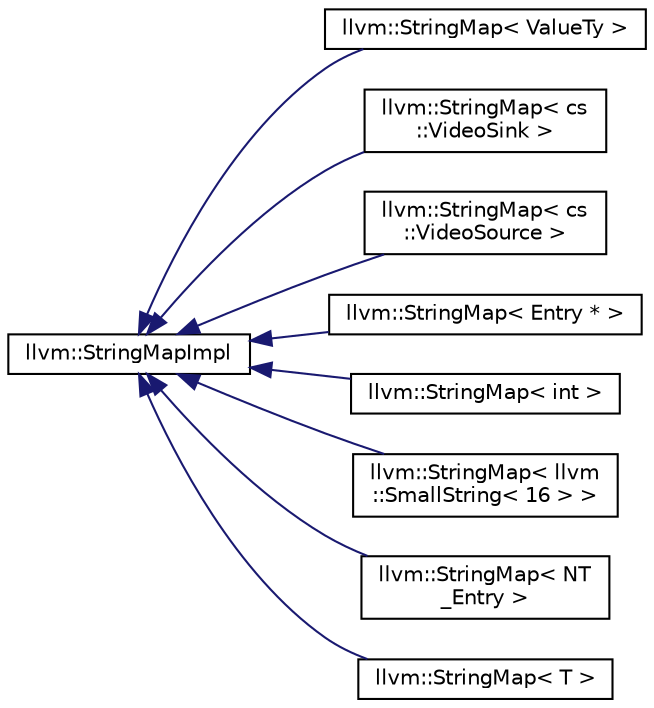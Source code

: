 digraph "Graphical Class Hierarchy"
{
  edge [fontname="Helvetica",fontsize="10",labelfontname="Helvetica",labelfontsize="10"];
  node [fontname="Helvetica",fontsize="10",shape=record];
  rankdir="LR";
  Node1 [label="llvm::StringMapImpl",height=0.2,width=0.4,color="black", fillcolor="white", style="filled",URL="$classllvm_1_1StringMapImpl.html",tooltip="StringMapImpl - This is the base class of StringMap that is shared among all of its instantiations..."];
  Node1 -> Node2 [dir="back",color="midnightblue",fontsize="10",style="solid",fontname="Helvetica"];
  Node2 [label="llvm::StringMap\< ValueTy \>",height=0.2,width=0.4,color="black", fillcolor="white", style="filled",URL="$classllvm_1_1StringMap.html",tooltip="StringMap - This is an unconventional map that is specialized for handling keys that are \"strings\"..."];
  Node1 -> Node3 [dir="back",color="midnightblue",fontsize="10",style="solid",fontname="Helvetica"];
  Node3 [label="llvm::StringMap\< cs\l::VideoSink \>",height=0.2,width=0.4,color="black", fillcolor="white", style="filled",URL="$classllvm_1_1StringMap.html"];
  Node1 -> Node4 [dir="back",color="midnightblue",fontsize="10",style="solid",fontname="Helvetica"];
  Node4 [label="llvm::StringMap\< cs\l::VideoSource \>",height=0.2,width=0.4,color="black", fillcolor="white", style="filled",URL="$classllvm_1_1StringMap.html"];
  Node1 -> Node5 [dir="back",color="midnightblue",fontsize="10",style="solid",fontname="Helvetica"];
  Node5 [label="llvm::StringMap\< Entry * \>",height=0.2,width=0.4,color="black", fillcolor="white", style="filled",URL="$classllvm_1_1StringMap.html"];
  Node1 -> Node6 [dir="back",color="midnightblue",fontsize="10",style="solid",fontname="Helvetica"];
  Node6 [label="llvm::StringMap\< int \>",height=0.2,width=0.4,color="black", fillcolor="white", style="filled",URL="$classllvm_1_1StringMap.html"];
  Node1 -> Node7 [dir="back",color="midnightblue",fontsize="10",style="solid",fontname="Helvetica"];
  Node7 [label="llvm::StringMap\< llvm\l::SmallString\< 16 \> \>",height=0.2,width=0.4,color="black", fillcolor="white", style="filled",URL="$classllvm_1_1StringMap.html"];
  Node1 -> Node8 [dir="back",color="midnightblue",fontsize="10",style="solid",fontname="Helvetica"];
  Node8 [label="llvm::StringMap\< NT\l_Entry \>",height=0.2,width=0.4,color="black", fillcolor="white", style="filled",URL="$classllvm_1_1StringMap.html"];
  Node1 -> Node9 [dir="back",color="midnightblue",fontsize="10",style="solid",fontname="Helvetica"];
  Node9 [label="llvm::StringMap\< T \>",height=0.2,width=0.4,color="black", fillcolor="white", style="filled",URL="$classllvm_1_1StringMap.html"];
}
